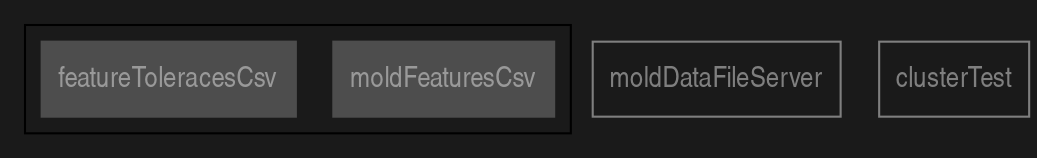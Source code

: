 digraph G {

  graph [
    bgcolor=grey10,
    fontcolor=grey50
  ];

  node [
    fontcolor=grey50, 
    fontname="arial narrow",
    color=grey50, 
    shape=box, 
    // style="rounded",
  ]

  edge [
    fontcolor=grey50, 
    color=grey50,
  ]

  // Files
  node [
    style=filled,
    color=grey30,
    fontcolor=grey60
  ]
  moldFeaturesCsv
  featureToleracesCsv

  // Server
  node [
    style=solid,
    color=grey50,
    fontcolor=grey50
  ]
  moldDataFileServer
  clusterTest

  subgraph clusterTest {
      moldFeaturesCsv
      featureToleracesCsv
  }

}